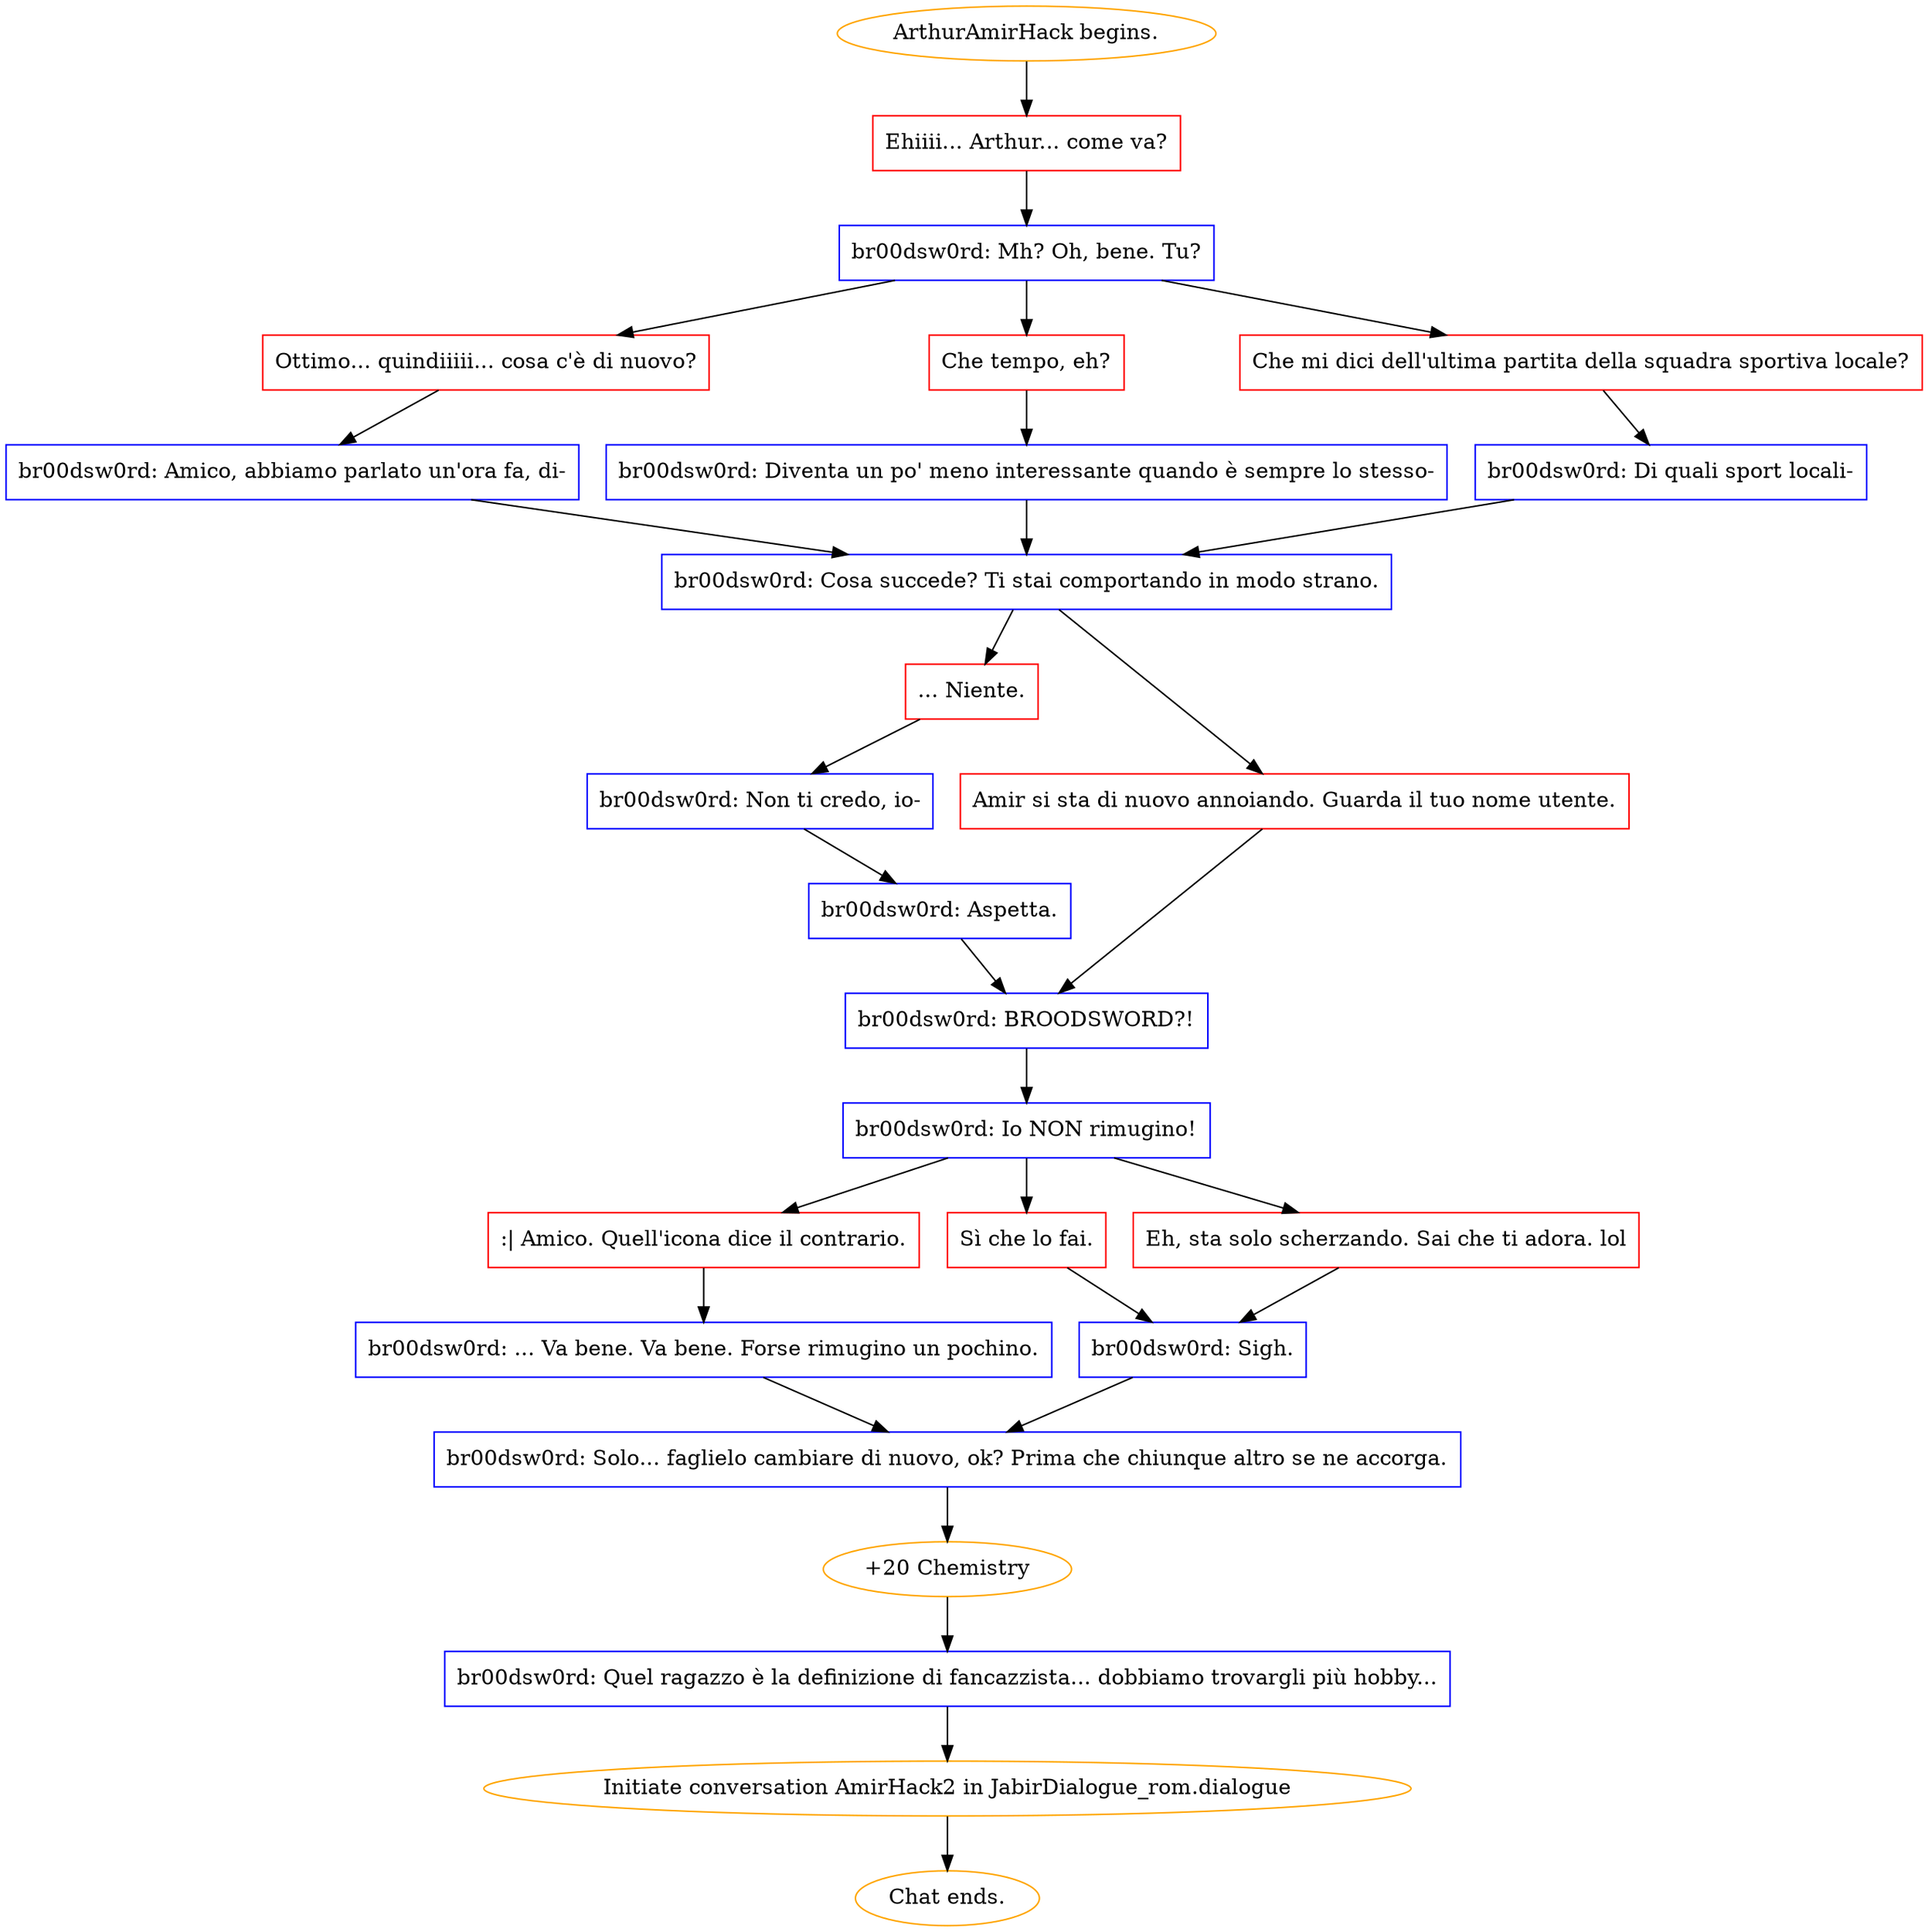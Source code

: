 digraph {
	"ArthurAmirHack begins." [color=orange];
		"ArthurAmirHack begins." -> j486803234;
	j486803234 [label="Ehiiii... Arthur... come va?",shape=box,color=red];
		j486803234 -> j294572981;
	j294572981 [label="br00dsw0rd: Mh? Oh, bene. Tu?",shape=box,color=blue];
		j294572981 -> j2661466427;
		j294572981 -> j4091549931;
		j294572981 -> j1934791685;
	j2661466427 [label="Ottimo... quindiiiii... cosa c'è di nuovo?",shape=box,color=red];
		j2661466427 -> j1410666852;
	j4091549931 [label="Che tempo, eh?",shape=box,color=red];
		j4091549931 -> j2923083599;
	j1934791685 [label="Che mi dici dell'ultima partita della squadra sportiva locale?",shape=box,color=red];
		j1934791685 -> j3504820474;
	j1410666852 [label="br00dsw0rd: Amico, abbiamo parlato un'ora fa, di-",shape=box,color=blue];
		j1410666852 -> j928759666;
	j2923083599 [label="br00dsw0rd: Diventa un po' meno interessante quando è sempre lo stesso-",shape=box,color=blue];
		j2923083599 -> j928759666;
	j3504820474 [label="br00dsw0rd: Di quali sport locali-",shape=box,color=blue];
		j3504820474 -> j928759666;
	j928759666 [label="br00dsw0rd: Cosa succede? Ti stai comportando in modo strano.",shape=box,color=blue];
		j928759666 -> j631363180;
		j928759666 -> j4223328522;
	j631363180 [label="... Niente.",shape=box,color=red];
		j631363180 -> j331223702;
	j4223328522 [label="Amir si sta di nuovo annoiando. Guarda il tuo nome utente.",shape=box,color=red];
		j4223328522 -> j1622078967;
	j331223702 [label="br00dsw0rd: Non ti credo, io-",shape=box,color=blue];
		j331223702 -> j3866207987;
	j1622078967 [label="br00dsw0rd: BROODSWORD?!",shape=box,color=blue];
		j1622078967 -> j1124140211;
	j3866207987 [label="br00dsw0rd: Aspetta.",shape=box,color=blue];
		j3866207987 -> j1622078967;
	j1124140211 [label="br00dsw0rd: Io NON rimugino!",shape=box,color=blue];
		j1124140211 -> j1536120149;
		j1124140211 -> j4136635448;
		j1124140211 -> j800751470;
	j1536120149 [label=":| Amico. Quell'icona dice il contrario.",shape=box,color=red];
		j1536120149 -> j1097952128;
	j4136635448 [label="Sì che lo fai.",shape=box,color=red];
		j4136635448 -> j104288444;
	j800751470 [label="Eh, sta solo scherzando. Sai che ti adora. lol",shape=box,color=red];
		j800751470 -> j104288444;
	j1097952128 [label="br00dsw0rd: ... Va bene. Va bene. Forse rimugino un pochino.",shape=box,color=blue];
		j1097952128 -> j3568913618;
	j104288444 [label="br00dsw0rd: Sigh.",shape=box,color=blue];
		j104288444 -> j3568913618;
	j3568913618 [label="br00dsw0rd: Solo... faglielo cambiare di nuovo, ok? Prima che chiunque altro se ne accorga.",shape=box,color=blue];
		j3568913618 -> j550095535;
	j550095535 [label="+20 Chemistry",color=orange];
		j550095535 -> j3452076477;
	j3452076477 [label="br00dsw0rd: Quel ragazzo è la definizione di fancazzista... dobbiamo trovargli più hobby...",shape=box,color=blue];
		j3452076477 -> "Initiate conversation AmirHack2 in JabirDialogue_rom.dialogue";
	"Initiate conversation AmirHack2 in JabirDialogue_rom.dialogue" [label="Initiate conversation AmirHack2 in JabirDialogue_rom.dialogue",color=orange];
		"Initiate conversation AmirHack2 in JabirDialogue_rom.dialogue" -> "Chat ends.";
	"Chat ends." [color=orange];
}